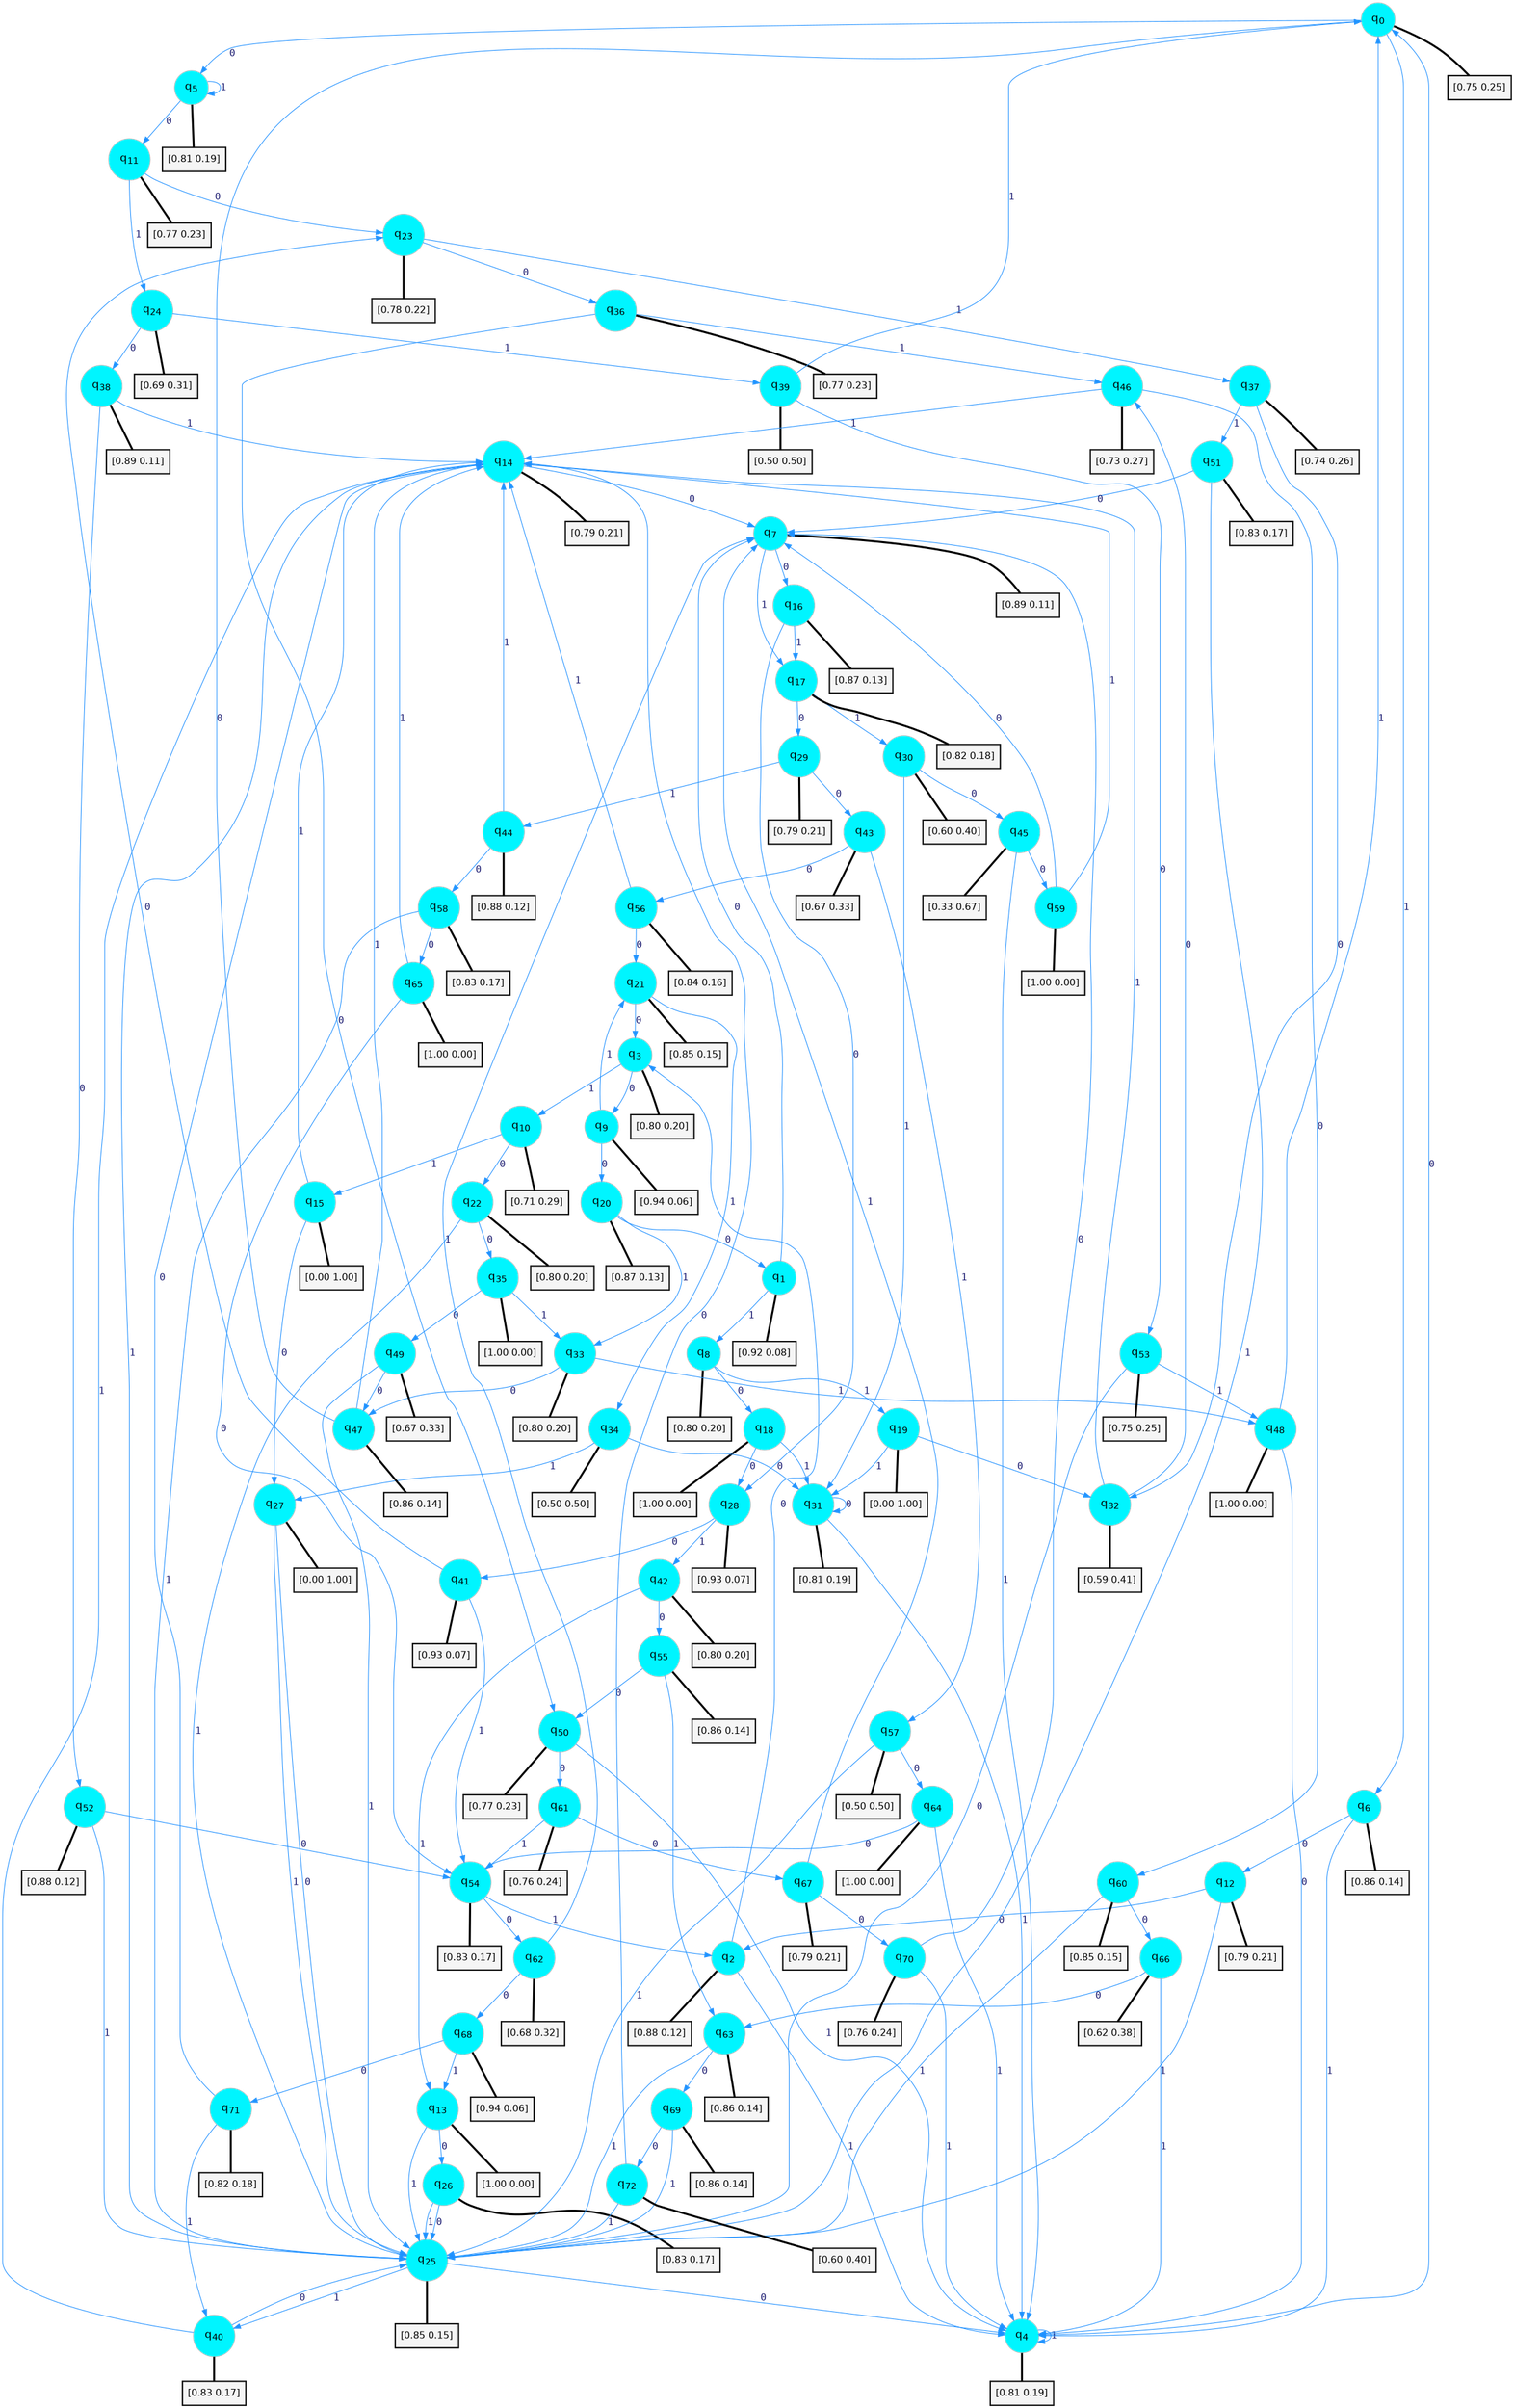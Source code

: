 digraph G {
graph [
bgcolor=transparent, dpi=300, rankdir=TD, size="40,25"];
node [
color=gray, fillcolor=turquoise1, fontcolor=black, fontname=Helvetica, fontsize=16, fontweight=bold, shape=circle, style=filled];
edge [
arrowsize=1, color=dodgerblue1, fontcolor=midnightblue, fontname=courier, fontweight=bold, penwidth=1, style=solid, weight=20];
0[label=<q<SUB>0</SUB>>];
1[label=<q<SUB>1</SUB>>];
2[label=<q<SUB>2</SUB>>];
3[label=<q<SUB>3</SUB>>];
4[label=<q<SUB>4</SUB>>];
5[label=<q<SUB>5</SUB>>];
6[label=<q<SUB>6</SUB>>];
7[label=<q<SUB>7</SUB>>];
8[label=<q<SUB>8</SUB>>];
9[label=<q<SUB>9</SUB>>];
10[label=<q<SUB>10</SUB>>];
11[label=<q<SUB>11</SUB>>];
12[label=<q<SUB>12</SUB>>];
13[label=<q<SUB>13</SUB>>];
14[label=<q<SUB>14</SUB>>];
15[label=<q<SUB>15</SUB>>];
16[label=<q<SUB>16</SUB>>];
17[label=<q<SUB>17</SUB>>];
18[label=<q<SUB>18</SUB>>];
19[label=<q<SUB>19</SUB>>];
20[label=<q<SUB>20</SUB>>];
21[label=<q<SUB>21</SUB>>];
22[label=<q<SUB>22</SUB>>];
23[label=<q<SUB>23</SUB>>];
24[label=<q<SUB>24</SUB>>];
25[label=<q<SUB>25</SUB>>];
26[label=<q<SUB>26</SUB>>];
27[label=<q<SUB>27</SUB>>];
28[label=<q<SUB>28</SUB>>];
29[label=<q<SUB>29</SUB>>];
30[label=<q<SUB>30</SUB>>];
31[label=<q<SUB>31</SUB>>];
32[label=<q<SUB>32</SUB>>];
33[label=<q<SUB>33</SUB>>];
34[label=<q<SUB>34</SUB>>];
35[label=<q<SUB>35</SUB>>];
36[label=<q<SUB>36</SUB>>];
37[label=<q<SUB>37</SUB>>];
38[label=<q<SUB>38</SUB>>];
39[label=<q<SUB>39</SUB>>];
40[label=<q<SUB>40</SUB>>];
41[label=<q<SUB>41</SUB>>];
42[label=<q<SUB>42</SUB>>];
43[label=<q<SUB>43</SUB>>];
44[label=<q<SUB>44</SUB>>];
45[label=<q<SUB>45</SUB>>];
46[label=<q<SUB>46</SUB>>];
47[label=<q<SUB>47</SUB>>];
48[label=<q<SUB>48</SUB>>];
49[label=<q<SUB>49</SUB>>];
50[label=<q<SUB>50</SUB>>];
51[label=<q<SUB>51</SUB>>];
52[label=<q<SUB>52</SUB>>];
53[label=<q<SUB>53</SUB>>];
54[label=<q<SUB>54</SUB>>];
55[label=<q<SUB>55</SUB>>];
56[label=<q<SUB>56</SUB>>];
57[label=<q<SUB>57</SUB>>];
58[label=<q<SUB>58</SUB>>];
59[label=<q<SUB>59</SUB>>];
60[label=<q<SUB>60</SUB>>];
61[label=<q<SUB>61</SUB>>];
62[label=<q<SUB>62</SUB>>];
63[label=<q<SUB>63</SUB>>];
64[label=<q<SUB>64</SUB>>];
65[label=<q<SUB>65</SUB>>];
66[label=<q<SUB>66</SUB>>];
67[label=<q<SUB>67</SUB>>];
68[label=<q<SUB>68</SUB>>];
69[label=<q<SUB>69</SUB>>];
70[label=<q<SUB>70</SUB>>];
71[label=<q<SUB>71</SUB>>];
72[label=<q<SUB>72</SUB>>];
73[label="[0.75 0.25]", shape=box,fontcolor=black, fontname=Helvetica, fontsize=14, penwidth=2, fillcolor=whitesmoke,color=black];
74[label="[0.92 0.08]", shape=box,fontcolor=black, fontname=Helvetica, fontsize=14, penwidth=2, fillcolor=whitesmoke,color=black];
75[label="[0.88 0.12]", shape=box,fontcolor=black, fontname=Helvetica, fontsize=14, penwidth=2, fillcolor=whitesmoke,color=black];
76[label="[0.80 0.20]", shape=box,fontcolor=black, fontname=Helvetica, fontsize=14, penwidth=2, fillcolor=whitesmoke,color=black];
77[label="[0.81 0.19]", shape=box,fontcolor=black, fontname=Helvetica, fontsize=14, penwidth=2, fillcolor=whitesmoke,color=black];
78[label="[0.81 0.19]", shape=box,fontcolor=black, fontname=Helvetica, fontsize=14, penwidth=2, fillcolor=whitesmoke,color=black];
79[label="[0.86 0.14]", shape=box,fontcolor=black, fontname=Helvetica, fontsize=14, penwidth=2, fillcolor=whitesmoke,color=black];
80[label="[0.89 0.11]", shape=box,fontcolor=black, fontname=Helvetica, fontsize=14, penwidth=2, fillcolor=whitesmoke,color=black];
81[label="[0.80 0.20]", shape=box,fontcolor=black, fontname=Helvetica, fontsize=14, penwidth=2, fillcolor=whitesmoke,color=black];
82[label="[0.94 0.06]", shape=box,fontcolor=black, fontname=Helvetica, fontsize=14, penwidth=2, fillcolor=whitesmoke,color=black];
83[label="[0.71 0.29]", shape=box,fontcolor=black, fontname=Helvetica, fontsize=14, penwidth=2, fillcolor=whitesmoke,color=black];
84[label="[0.77 0.23]", shape=box,fontcolor=black, fontname=Helvetica, fontsize=14, penwidth=2, fillcolor=whitesmoke,color=black];
85[label="[0.79 0.21]", shape=box,fontcolor=black, fontname=Helvetica, fontsize=14, penwidth=2, fillcolor=whitesmoke,color=black];
86[label="[1.00 0.00]", shape=box,fontcolor=black, fontname=Helvetica, fontsize=14, penwidth=2, fillcolor=whitesmoke,color=black];
87[label="[0.79 0.21]", shape=box,fontcolor=black, fontname=Helvetica, fontsize=14, penwidth=2, fillcolor=whitesmoke,color=black];
88[label="[0.00 1.00]", shape=box,fontcolor=black, fontname=Helvetica, fontsize=14, penwidth=2, fillcolor=whitesmoke,color=black];
89[label="[0.87 0.13]", shape=box,fontcolor=black, fontname=Helvetica, fontsize=14, penwidth=2, fillcolor=whitesmoke,color=black];
90[label="[0.82 0.18]", shape=box,fontcolor=black, fontname=Helvetica, fontsize=14, penwidth=2, fillcolor=whitesmoke,color=black];
91[label="[1.00 0.00]", shape=box,fontcolor=black, fontname=Helvetica, fontsize=14, penwidth=2, fillcolor=whitesmoke,color=black];
92[label="[0.00 1.00]", shape=box,fontcolor=black, fontname=Helvetica, fontsize=14, penwidth=2, fillcolor=whitesmoke,color=black];
93[label="[0.87 0.13]", shape=box,fontcolor=black, fontname=Helvetica, fontsize=14, penwidth=2, fillcolor=whitesmoke,color=black];
94[label="[0.85 0.15]", shape=box,fontcolor=black, fontname=Helvetica, fontsize=14, penwidth=2, fillcolor=whitesmoke,color=black];
95[label="[0.80 0.20]", shape=box,fontcolor=black, fontname=Helvetica, fontsize=14, penwidth=2, fillcolor=whitesmoke,color=black];
96[label="[0.78 0.22]", shape=box,fontcolor=black, fontname=Helvetica, fontsize=14, penwidth=2, fillcolor=whitesmoke,color=black];
97[label="[0.69 0.31]", shape=box,fontcolor=black, fontname=Helvetica, fontsize=14, penwidth=2, fillcolor=whitesmoke,color=black];
98[label="[0.85 0.15]", shape=box,fontcolor=black, fontname=Helvetica, fontsize=14, penwidth=2, fillcolor=whitesmoke,color=black];
99[label="[0.83 0.17]", shape=box,fontcolor=black, fontname=Helvetica, fontsize=14, penwidth=2, fillcolor=whitesmoke,color=black];
100[label="[0.00 1.00]", shape=box,fontcolor=black, fontname=Helvetica, fontsize=14, penwidth=2, fillcolor=whitesmoke,color=black];
101[label="[0.93 0.07]", shape=box,fontcolor=black, fontname=Helvetica, fontsize=14, penwidth=2, fillcolor=whitesmoke,color=black];
102[label="[0.79 0.21]", shape=box,fontcolor=black, fontname=Helvetica, fontsize=14, penwidth=2, fillcolor=whitesmoke,color=black];
103[label="[0.60 0.40]", shape=box,fontcolor=black, fontname=Helvetica, fontsize=14, penwidth=2, fillcolor=whitesmoke,color=black];
104[label="[0.81 0.19]", shape=box,fontcolor=black, fontname=Helvetica, fontsize=14, penwidth=2, fillcolor=whitesmoke,color=black];
105[label="[0.59 0.41]", shape=box,fontcolor=black, fontname=Helvetica, fontsize=14, penwidth=2, fillcolor=whitesmoke,color=black];
106[label="[0.80 0.20]", shape=box,fontcolor=black, fontname=Helvetica, fontsize=14, penwidth=2, fillcolor=whitesmoke,color=black];
107[label="[0.50 0.50]", shape=box,fontcolor=black, fontname=Helvetica, fontsize=14, penwidth=2, fillcolor=whitesmoke,color=black];
108[label="[1.00 0.00]", shape=box,fontcolor=black, fontname=Helvetica, fontsize=14, penwidth=2, fillcolor=whitesmoke,color=black];
109[label="[0.77 0.23]", shape=box,fontcolor=black, fontname=Helvetica, fontsize=14, penwidth=2, fillcolor=whitesmoke,color=black];
110[label="[0.74 0.26]", shape=box,fontcolor=black, fontname=Helvetica, fontsize=14, penwidth=2, fillcolor=whitesmoke,color=black];
111[label="[0.89 0.11]", shape=box,fontcolor=black, fontname=Helvetica, fontsize=14, penwidth=2, fillcolor=whitesmoke,color=black];
112[label="[0.50 0.50]", shape=box,fontcolor=black, fontname=Helvetica, fontsize=14, penwidth=2, fillcolor=whitesmoke,color=black];
113[label="[0.83 0.17]", shape=box,fontcolor=black, fontname=Helvetica, fontsize=14, penwidth=2, fillcolor=whitesmoke,color=black];
114[label="[0.93 0.07]", shape=box,fontcolor=black, fontname=Helvetica, fontsize=14, penwidth=2, fillcolor=whitesmoke,color=black];
115[label="[0.80 0.20]", shape=box,fontcolor=black, fontname=Helvetica, fontsize=14, penwidth=2, fillcolor=whitesmoke,color=black];
116[label="[0.67 0.33]", shape=box,fontcolor=black, fontname=Helvetica, fontsize=14, penwidth=2, fillcolor=whitesmoke,color=black];
117[label="[0.88 0.12]", shape=box,fontcolor=black, fontname=Helvetica, fontsize=14, penwidth=2, fillcolor=whitesmoke,color=black];
118[label="[0.33 0.67]", shape=box,fontcolor=black, fontname=Helvetica, fontsize=14, penwidth=2, fillcolor=whitesmoke,color=black];
119[label="[0.73 0.27]", shape=box,fontcolor=black, fontname=Helvetica, fontsize=14, penwidth=2, fillcolor=whitesmoke,color=black];
120[label="[0.86 0.14]", shape=box,fontcolor=black, fontname=Helvetica, fontsize=14, penwidth=2, fillcolor=whitesmoke,color=black];
121[label="[1.00 0.00]", shape=box,fontcolor=black, fontname=Helvetica, fontsize=14, penwidth=2, fillcolor=whitesmoke,color=black];
122[label="[0.67 0.33]", shape=box,fontcolor=black, fontname=Helvetica, fontsize=14, penwidth=2, fillcolor=whitesmoke,color=black];
123[label="[0.77 0.23]", shape=box,fontcolor=black, fontname=Helvetica, fontsize=14, penwidth=2, fillcolor=whitesmoke,color=black];
124[label="[0.83 0.17]", shape=box,fontcolor=black, fontname=Helvetica, fontsize=14, penwidth=2, fillcolor=whitesmoke,color=black];
125[label="[0.88 0.12]", shape=box,fontcolor=black, fontname=Helvetica, fontsize=14, penwidth=2, fillcolor=whitesmoke,color=black];
126[label="[0.75 0.25]", shape=box,fontcolor=black, fontname=Helvetica, fontsize=14, penwidth=2, fillcolor=whitesmoke,color=black];
127[label="[0.83 0.17]", shape=box,fontcolor=black, fontname=Helvetica, fontsize=14, penwidth=2, fillcolor=whitesmoke,color=black];
128[label="[0.86 0.14]", shape=box,fontcolor=black, fontname=Helvetica, fontsize=14, penwidth=2, fillcolor=whitesmoke,color=black];
129[label="[0.84 0.16]", shape=box,fontcolor=black, fontname=Helvetica, fontsize=14, penwidth=2, fillcolor=whitesmoke,color=black];
130[label="[0.50 0.50]", shape=box,fontcolor=black, fontname=Helvetica, fontsize=14, penwidth=2, fillcolor=whitesmoke,color=black];
131[label="[0.83 0.17]", shape=box,fontcolor=black, fontname=Helvetica, fontsize=14, penwidth=2, fillcolor=whitesmoke,color=black];
132[label="[1.00 0.00]", shape=box,fontcolor=black, fontname=Helvetica, fontsize=14, penwidth=2, fillcolor=whitesmoke,color=black];
133[label="[0.85 0.15]", shape=box,fontcolor=black, fontname=Helvetica, fontsize=14, penwidth=2, fillcolor=whitesmoke,color=black];
134[label="[0.76 0.24]", shape=box,fontcolor=black, fontname=Helvetica, fontsize=14, penwidth=2, fillcolor=whitesmoke,color=black];
135[label="[0.68 0.32]", shape=box,fontcolor=black, fontname=Helvetica, fontsize=14, penwidth=2, fillcolor=whitesmoke,color=black];
136[label="[0.86 0.14]", shape=box,fontcolor=black, fontname=Helvetica, fontsize=14, penwidth=2, fillcolor=whitesmoke,color=black];
137[label="[1.00 0.00]", shape=box,fontcolor=black, fontname=Helvetica, fontsize=14, penwidth=2, fillcolor=whitesmoke,color=black];
138[label="[1.00 0.00]", shape=box,fontcolor=black, fontname=Helvetica, fontsize=14, penwidth=2, fillcolor=whitesmoke,color=black];
139[label="[0.62 0.38]", shape=box,fontcolor=black, fontname=Helvetica, fontsize=14, penwidth=2, fillcolor=whitesmoke,color=black];
140[label="[0.79 0.21]", shape=box,fontcolor=black, fontname=Helvetica, fontsize=14, penwidth=2, fillcolor=whitesmoke,color=black];
141[label="[0.94 0.06]", shape=box,fontcolor=black, fontname=Helvetica, fontsize=14, penwidth=2, fillcolor=whitesmoke,color=black];
142[label="[0.86 0.14]", shape=box,fontcolor=black, fontname=Helvetica, fontsize=14, penwidth=2, fillcolor=whitesmoke,color=black];
143[label="[0.76 0.24]", shape=box,fontcolor=black, fontname=Helvetica, fontsize=14, penwidth=2, fillcolor=whitesmoke,color=black];
144[label="[0.82 0.18]", shape=box,fontcolor=black, fontname=Helvetica, fontsize=14, penwidth=2, fillcolor=whitesmoke,color=black];
145[label="[0.60 0.40]", shape=box,fontcolor=black, fontname=Helvetica, fontsize=14, penwidth=2, fillcolor=whitesmoke,color=black];
0->5 [label=0];
0->6 [label=1];
0->73 [arrowhead=none, penwidth=3,color=black];
1->7 [label=0];
1->8 [label=1];
1->74 [arrowhead=none, penwidth=3,color=black];
2->3 [label=0];
2->4 [label=1];
2->75 [arrowhead=none, penwidth=3,color=black];
3->9 [label=0];
3->10 [label=1];
3->76 [arrowhead=none, penwidth=3,color=black];
4->0 [label=0];
4->4 [label=1];
4->77 [arrowhead=none, penwidth=3,color=black];
5->11 [label=0];
5->5 [label=1];
5->78 [arrowhead=none, penwidth=3,color=black];
6->12 [label=0];
6->4 [label=1];
6->79 [arrowhead=none, penwidth=3,color=black];
7->16 [label=0];
7->17 [label=1];
7->80 [arrowhead=none, penwidth=3,color=black];
8->18 [label=0];
8->19 [label=1];
8->81 [arrowhead=none, penwidth=3,color=black];
9->20 [label=0];
9->21 [label=1];
9->82 [arrowhead=none, penwidth=3,color=black];
10->22 [label=0];
10->15 [label=1];
10->83 [arrowhead=none, penwidth=3,color=black];
11->23 [label=0];
11->24 [label=1];
11->84 [arrowhead=none, penwidth=3,color=black];
12->2 [label=0];
12->25 [label=1];
12->85 [arrowhead=none, penwidth=3,color=black];
13->26 [label=0];
13->25 [label=1];
13->86 [arrowhead=none, penwidth=3,color=black];
14->7 [label=0];
14->25 [label=1];
14->87 [arrowhead=none, penwidth=3,color=black];
15->27 [label=0];
15->14 [label=1];
15->88 [arrowhead=none, penwidth=3,color=black];
16->28 [label=0];
16->17 [label=1];
16->89 [arrowhead=none, penwidth=3,color=black];
17->29 [label=0];
17->30 [label=1];
17->90 [arrowhead=none, penwidth=3,color=black];
18->28 [label=0];
18->31 [label=1];
18->91 [arrowhead=none, penwidth=3,color=black];
19->32 [label=0];
19->31 [label=1];
19->92 [arrowhead=none, penwidth=3,color=black];
20->1 [label=0];
20->33 [label=1];
20->93 [arrowhead=none, penwidth=3,color=black];
21->3 [label=0];
21->34 [label=1];
21->94 [arrowhead=none, penwidth=3,color=black];
22->35 [label=0];
22->25 [label=1];
22->95 [arrowhead=none, penwidth=3,color=black];
23->36 [label=0];
23->37 [label=1];
23->96 [arrowhead=none, penwidth=3,color=black];
24->38 [label=0];
24->39 [label=1];
24->97 [arrowhead=none, penwidth=3,color=black];
25->4 [label=0];
25->40 [label=1];
25->98 [arrowhead=none, penwidth=3,color=black];
26->25 [label=0];
26->25 [label=1];
26->99 [arrowhead=none, penwidth=3,color=black];
27->25 [label=0];
27->25 [label=1];
27->100 [arrowhead=none, penwidth=3,color=black];
28->41 [label=0];
28->42 [label=1];
28->101 [arrowhead=none, penwidth=3,color=black];
29->43 [label=0];
29->44 [label=1];
29->102 [arrowhead=none, penwidth=3,color=black];
30->45 [label=0];
30->31 [label=1];
30->103 [arrowhead=none, penwidth=3,color=black];
31->31 [label=0];
31->4 [label=1];
31->104 [arrowhead=none, penwidth=3,color=black];
32->46 [label=0];
32->14 [label=1];
32->105 [arrowhead=none, penwidth=3,color=black];
33->47 [label=0];
33->48 [label=1];
33->106 [arrowhead=none, penwidth=3,color=black];
34->31 [label=0];
34->27 [label=1];
34->107 [arrowhead=none, penwidth=3,color=black];
35->49 [label=0];
35->33 [label=1];
35->108 [arrowhead=none, penwidth=3,color=black];
36->50 [label=0];
36->46 [label=1];
36->109 [arrowhead=none, penwidth=3,color=black];
37->32 [label=0];
37->51 [label=1];
37->110 [arrowhead=none, penwidth=3,color=black];
38->52 [label=0];
38->14 [label=1];
38->111 [arrowhead=none, penwidth=3,color=black];
39->53 [label=0];
39->0 [label=1];
39->112 [arrowhead=none, penwidth=3,color=black];
40->25 [label=0];
40->14 [label=1];
40->113 [arrowhead=none, penwidth=3,color=black];
41->23 [label=0];
41->54 [label=1];
41->114 [arrowhead=none, penwidth=3,color=black];
42->55 [label=0];
42->13 [label=1];
42->115 [arrowhead=none, penwidth=3,color=black];
43->56 [label=0];
43->57 [label=1];
43->116 [arrowhead=none, penwidth=3,color=black];
44->58 [label=0];
44->14 [label=1];
44->117 [arrowhead=none, penwidth=3,color=black];
45->59 [label=0];
45->4 [label=1];
45->118 [arrowhead=none, penwidth=3,color=black];
46->60 [label=0];
46->14 [label=1];
46->119 [arrowhead=none, penwidth=3,color=black];
47->0 [label=0];
47->14 [label=1];
47->120 [arrowhead=none, penwidth=3,color=black];
48->4 [label=0];
48->0 [label=1];
48->121 [arrowhead=none, penwidth=3,color=black];
49->47 [label=0];
49->25 [label=1];
49->122 [arrowhead=none, penwidth=3,color=black];
50->61 [label=0];
50->4 [label=1];
50->123 [arrowhead=none, penwidth=3,color=black];
51->7 [label=0];
51->25 [label=1];
51->124 [arrowhead=none, penwidth=3,color=black];
52->54 [label=0];
52->25 [label=1];
52->125 [arrowhead=none, penwidth=3,color=black];
53->25 [label=0];
53->48 [label=1];
53->126 [arrowhead=none, penwidth=3,color=black];
54->62 [label=0];
54->2 [label=1];
54->127 [arrowhead=none, penwidth=3,color=black];
55->50 [label=0];
55->63 [label=1];
55->128 [arrowhead=none, penwidth=3,color=black];
56->21 [label=0];
56->14 [label=1];
56->129 [arrowhead=none, penwidth=3,color=black];
57->64 [label=0];
57->25 [label=1];
57->130 [arrowhead=none, penwidth=3,color=black];
58->65 [label=0];
58->25 [label=1];
58->131 [arrowhead=none, penwidth=3,color=black];
59->7 [label=0];
59->14 [label=1];
59->132 [arrowhead=none, penwidth=3,color=black];
60->66 [label=0];
60->25 [label=1];
60->133 [arrowhead=none, penwidth=3,color=black];
61->67 [label=0];
61->54 [label=1];
61->134 [arrowhead=none, penwidth=3,color=black];
62->68 [label=0];
62->7 [label=1];
62->135 [arrowhead=none, penwidth=3,color=black];
63->69 [label=0];
63->25 [label=1];
63->136 [arrowhead=none, penwidth=3,color=black];
64->54 [label=0];
64->4 [label=1];
64->137 [arrowhead=none, penwidth=3,color=black];
65->54 [label=0];
65->14 [label=1];
65->138 [arrowhead=none, penwidth=3,color=black];
66->63 [label=0];
66->4 [label=1];
66->139 [arrowhead=none, penwidth=3,color=black];
67->70 [label=0];
67->7 [label=1];
67->140 [arrowhead=none, penwidth=3,color=black];
68->71 [label=0];
68->13 [label=1];
68->141 [arrowhead=none, penwidth=3,color=black];
69->72 [label=0];
69->25 [label=1];
69->142 [arrowhead=none, penwidth=3,color=black];
70->7 [label=0];
70->4 [label=1];
70->143 [arrowhead=none, penwidth=3,color=black];
71->14 [label=0];
71->40 [label=1];
71->144 [arrowhead=none, penwidth=3,color=black];
72->14 [label=0];
72->25 [label=1];
72->145 [arrowhead=none, penwidth=3,color=black];
}

